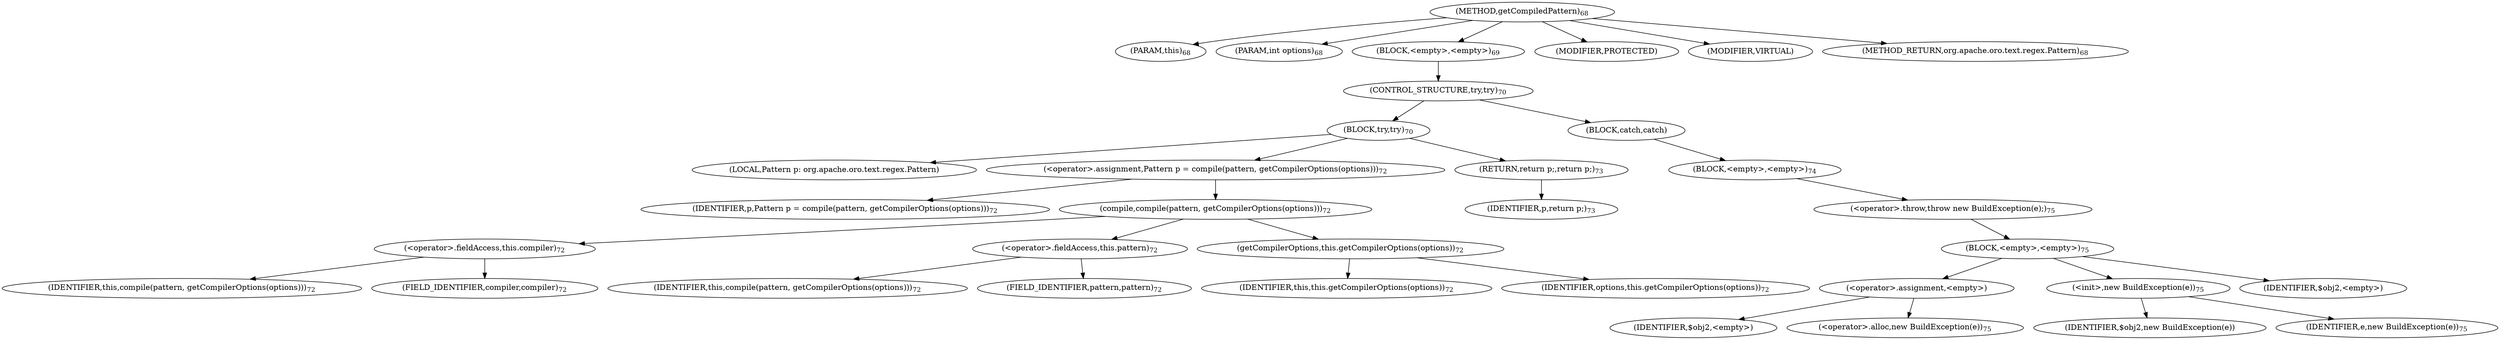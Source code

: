digraph "getCompiledPattern" {  
"89" [label = <(METHOD,getCompiledPattern)<SUB>68</SUB>> ]
"8" [label = <(PARAM,this)<SUB>68</SUB>> ]
"90" [label = <(PARAM,int options)<SUB>68</SUB>> ]
"91" [label = <(BLOCK,&lt;empty&gt;,&lt;empty&gt;)<SUB>69</SUB>> ]
"92" [label = <(CONTROL_STRUCTURE,try,try)<SUB>70</SUB>> ]
"93" [label = <(BLOCK,try,try)<SUB>70</SUB>> ]
"94" [label = <(LOCAL,Pattern p: org.apache.oro.text.regex.Pattern)> ]
"95" [label = <(&lt;operator&gt;.assignment,Pattern p = compile(pattern, getCompilerOptions(options)))<SUB>72</SUB>> ]
"96" [label = <(IDENTIFIER,p,Pattern p = compile(pattern, getCompilerOptions(options)))<SUB>72</SUB>> ]
"97" [label = <(compile,compile(pattern, getCompilerOptions(options)))<SUB>72</SUB>> ]
"98" [label = <(&lt;operator&gt;.fieldAccess,this.compiler)<SUB>72</SUB>> ]
"99" [label = <(IDENTIFIER,this,compile(pattern, getCompilerOptions(options)))<SUB>72</SUB>> ]
"100" [label = <(FIELD_IDENTIFIER,compiler,compiler)<SUB>72</SUB>> ]
"101" [label = <(&lt;operator&gt;.fieldAccess,this.pattern)<SUB>72</SUB>> ]
"102" [label = <(IDENTIFIER,this,compile(pattern, getCompilerOptions(options)))<SUB>72</SUB>> ]
"103" [label = <(FIELD_IDENTIFIER,pattern,pattern)<SUB>72</SUB>> ]
"104" [label = <(getCompilerOptions,this.getCompilerOptions(options))<SUB>72</SUB>> ]
"7" [label = <(IDENTIFIER,this,this.getCompilerOptions(options))<SUB>72</SUB>> ]
"105" [label = <(IDENTIFIER,options,this.getCompilerOptions(options))<SUB>72</SUB>> ]
"106" [label = <(RETURN,return p;,return p;)<SUB>73</SUB>> ]
"107" [label = <(IDENTIFIER,p,return p;)<SUB>73</SUB>> ]
"108" [label = <(BLOCK,catch,catch)> ]
"109" [label = <(BLOCK,&lt;empty&gt;,&lt;empty&gt;)<SUB>74</SUB>> ]
"110" [label = <(&lt;operator&gt;.throw,throw new BuildException(e);)<SUB>75</SUB>> ]
"111" [label = <(BLOCK,&lt;empty&gt;,&lt;empty&gt;)<SUB>75</SUB>> ]
"112" [label = <(&lt;operator&gt;.assignment,&lt;empty&gt;)> ]
"113" [label = <(IDENTIFIER,$obj2,&lt;empty&gt;)> ]
"114" [label = <(&lt;operator&gt;.alloc,new BuildException(e))<SUB>75</SUB>> ]
"115" [label = <(&lt;init&gt;,new BuildException(e))<SUB>75</SUB>> ]
"116" [label = <(IDENTIFIER,$obj2,new BuildException(e))> ]
"117" [label = <(IDENTIFIER,e,new BuildException(e))<SUB>75</SUB>> ]
"118" [label = <(IDENTIFIER,$obj2,&lt;empty&gt;)> ]
"119" [label = <(MODIFIER,PROTECTED)> ]
"120" [label = <(MODIFIER,VIRTUAL)> ]
"121" [label = <(METHOD_RETURN,org.apache.oro.text.regex.Pattern)<SUB>68</SUB>> ]
  "89" -> "8" 
  "89" -> "90" 
  "89" -> "91" 
  "89" -> "119" 
  "89" -> "120" 
  "89" -> "121" 
  "91" -> "92" 
  "92" -> "93" 
  "92" -> "108" 
  "93" -> "94" 
  "93" -> "95" 
  "93" -> "106" 
  "95" -> "96" 
  "95" -> "97" 
  "97" -> "98" 
  "97" -> "101" 
  "97" -> "104" 
  "98" -> "99" 
  "98" -> "100" 
  "101" -> "102" 
  "101" -> "103" 
  "104" -> "7" 
  "104" -> "105" 
  "106" -> "107" 
  "108" -> "109" 
  "109" -> "110" 
  "110" -> "111" 
  "111" -> "112" 
  "111" -> "115" 
  "111" -> "118" 
  "112" -> "113" 
  "112" -> "114" 
  "115" -> "116" 
  "115" -> "117" 
}
